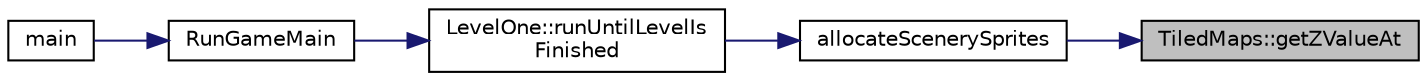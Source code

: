 digraph "TiledMaps::getZValueAt"
{
 // LATEX_PDF_SIZE
  edge [fontname="Helvetica",fontsize="10",labelfontname="Helvetica",labelfontsize="10"];
  node [fontname="Helvetica",fontsize="10",shape=record];
  rankdir="RL";
  Node1 [label="TiledMaps::getZValueAt",height=0.2,width=0.4,color="black", fillcolor="grey75", style="filled", fontcolor="black",tooltip=" "];
  Node1 -> Node2 [dir="back",color="midnightblue",fontsize="10",style="solid",fontname="Helvetica"];
  Node2 [label="allocateScenerySprites",height=0.2,width=0.4,color="black", fillcolor="white", style="filled",URL="$_level_one_8cpp.html#aa91dc3dd11adcac277b491be9198b469",tooltip=" "];
  Node2 -> Node3 [dir="back",color="midnightblue",fontsize="10",style="solid",fontname="Helvetica"];
  Node3 [label="LevelOne::runUntilLevelIs\lFinished",height=0.2,width=0.4,color="black", fillcolor="white", style="filled",URL="$class_level_one.html#afd011cbfd58c10d7bcaabbbdf7b884a3",tooltip="Indicates that the level will loop internally handling all input, and output (audio,..."];
  Node3 -> Node4 [dir="back",color="midnightblue",fontsize="10",style="solid",fontname="Helvetica"];
  Node4 [label="RunGameMain",height=0.2,width=0.4,color="black", fillcolor="white", style="filled",URL="$main_8cpp.html#aa4173368a267598f9c3c83944e79a303",tooltip=" "];
  Node4 -> Node5 [dir="back",color="midnightblue",fontsize="10",style="solid",fontname="Helvetica"];
  Node5 [label="main",height=0.2,width=0.4,color="black", fillcolor="white", style="filled",URL="$main_8cpp.html#a3c04138a5bfe5d72780bb7e82a18e627",tooltip=" "];
}
